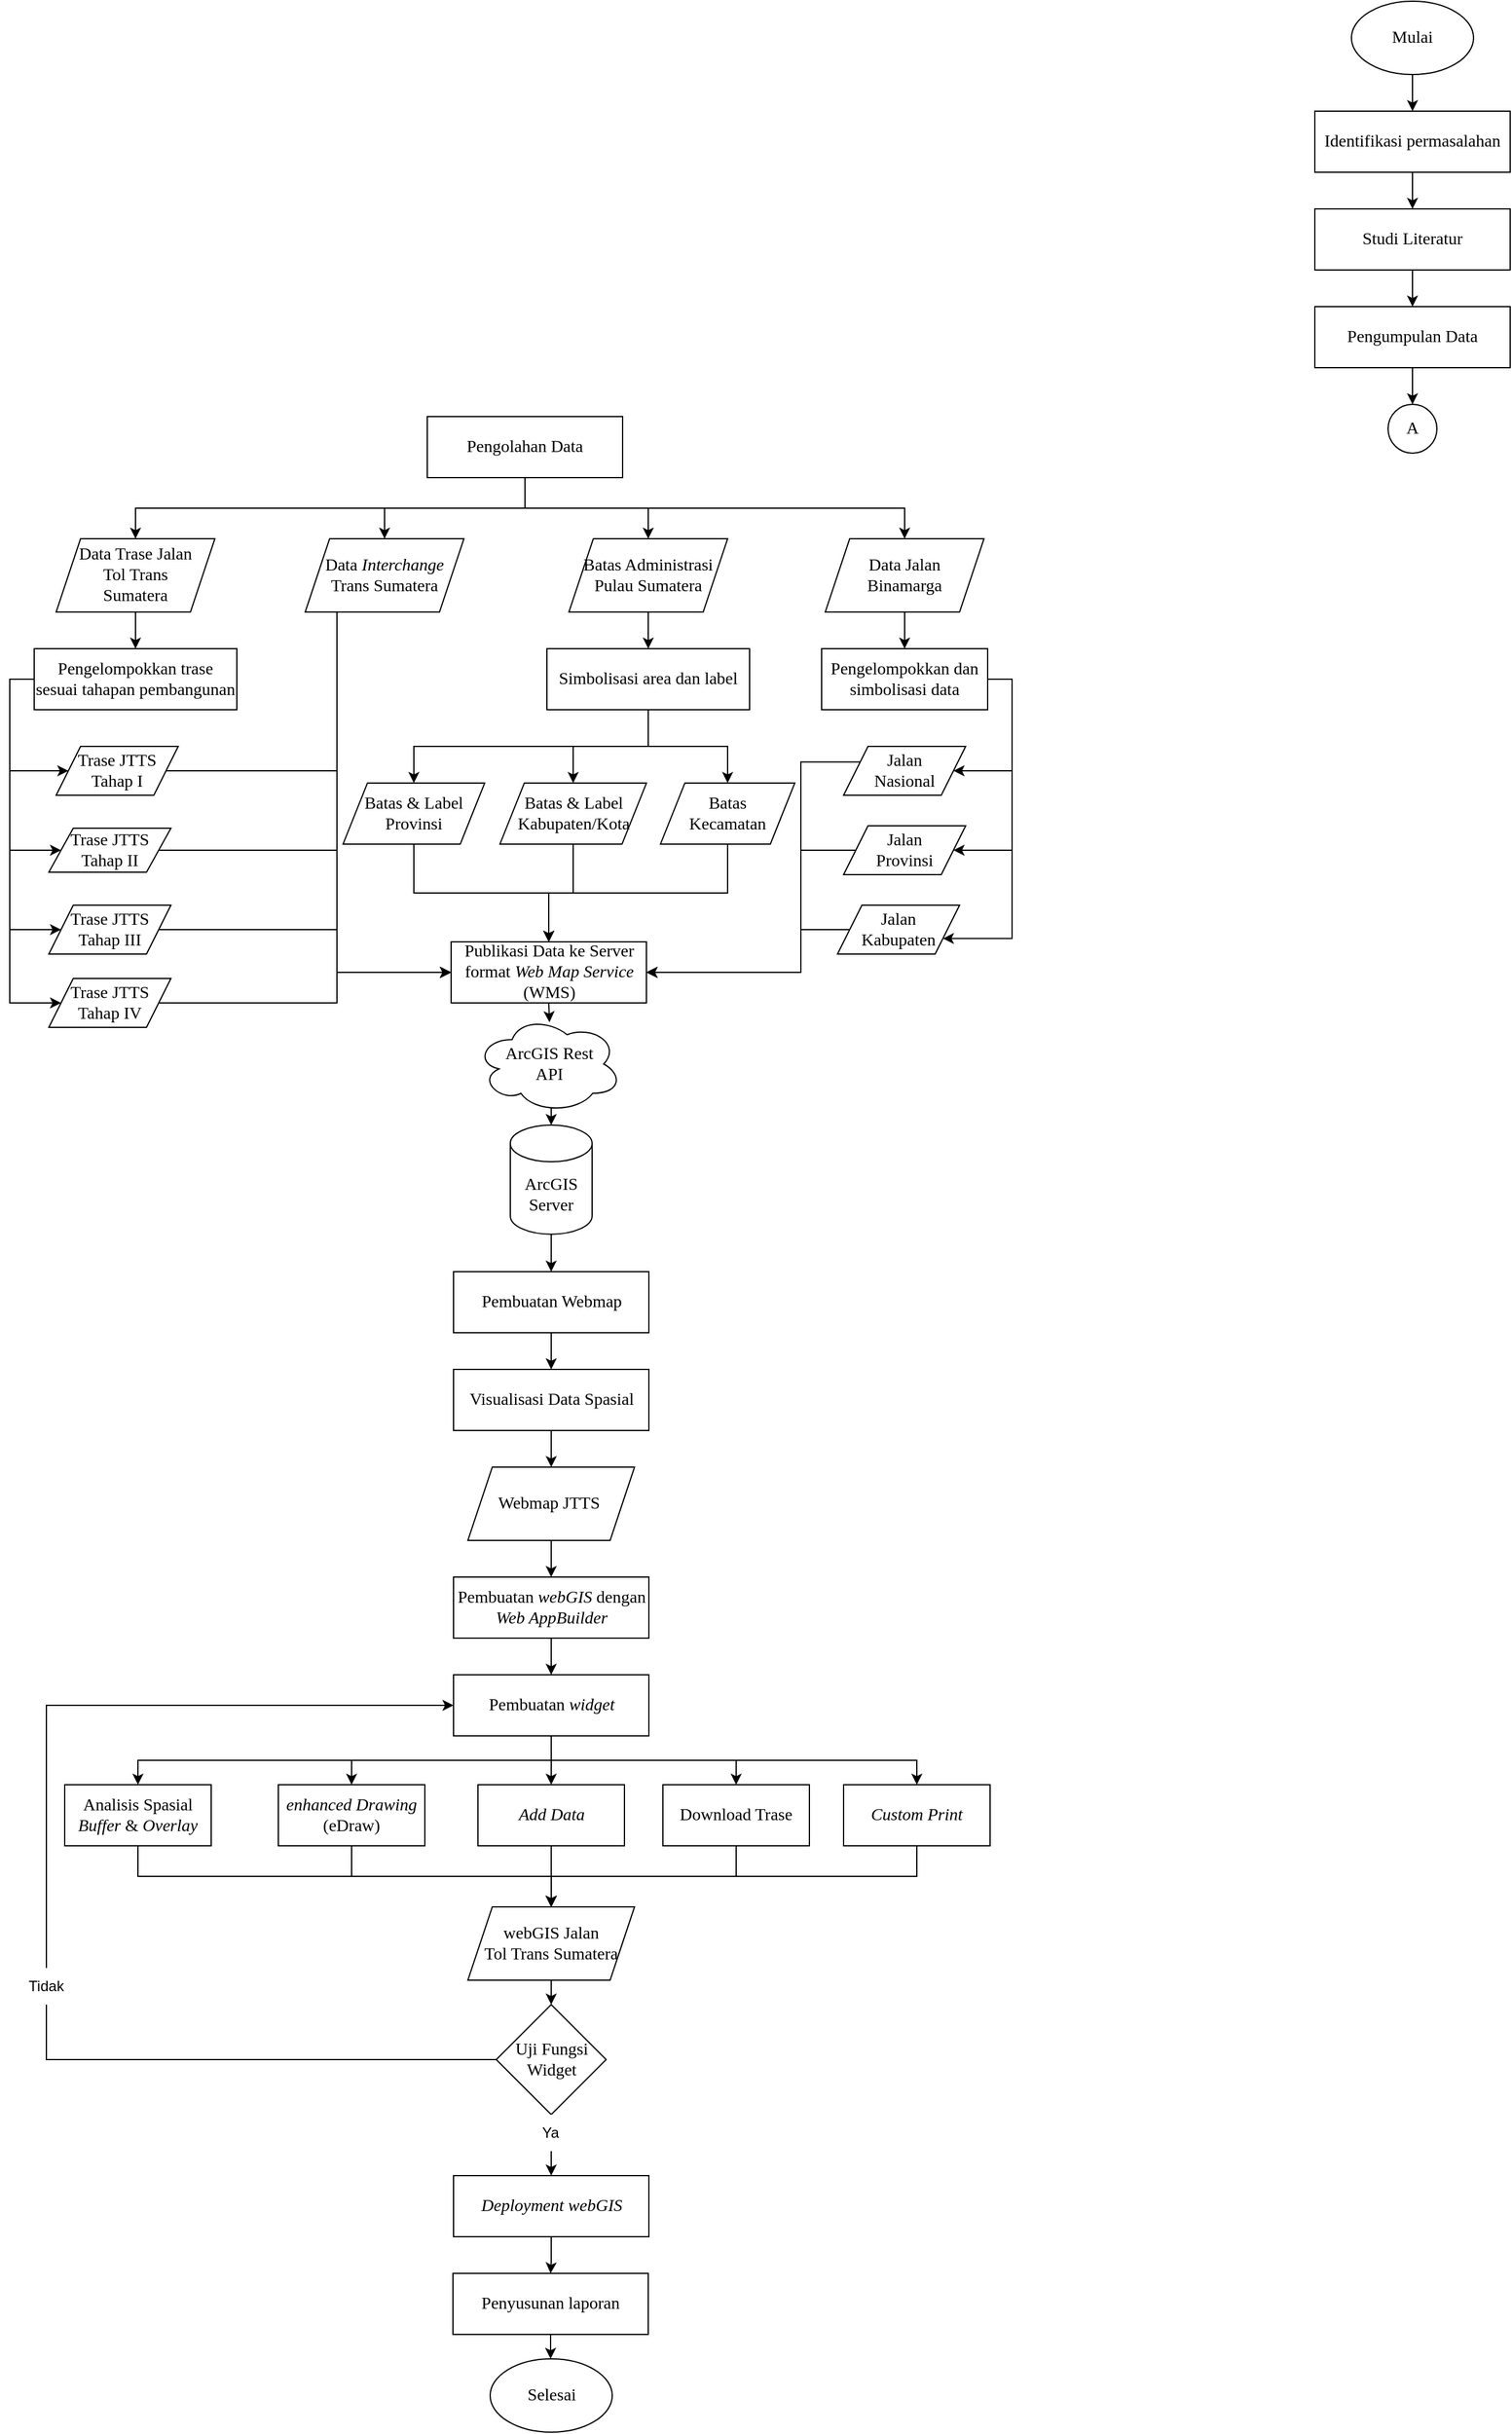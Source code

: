 <mxfile version="21.0.6" type="github">
  <diagram name="Halaman-1" id="iRGRqF0RRlQ8YncuhCtj">
    <mxGraphModel dx="1467" dy="775" grid="1" gridSize="10" guides="1" tooltips="1" connect="1" arrows="1" fold="1" page="1" pageScale="1" pageWidth="827" pageHeight="1169" math="0" shadow="0">
      <root>
        <mxCell id="0" />
        <mxCell id="1" parent="0" />
        <mxCell id="ZfktJx4dn-ZNfnQeJaEY-13" value="" style="edgeStyle=orthogonalEdgeStyle;rounded=0;orthogonalLoop=1;jettySize=auto;html=1;" parent="1" source="ZfktJx4dn-ZNfnQeJaEY-1" target="ZfktJx4dn-ZNfnQeJaEY-2" edge="1">
          <mxGeometry relative="1" as="geometry" />
        </mxCell>
        <mxCell id="ZfktJx4dn-ZNfnQeJaEY-1" value="&lt;font face=&quot;Times New Roman&quot; style=&quot;font-size: 14px;&quot;&gt;Mulai&lt;/font&gt;" style="ellipse;whiteSpace=wrap;html=1;" parent="1" vertex="1">
          <mxGeometry x="1111" y="10" width="100" height="60" as="geometry" />
        </mxCell>
        <mxCell id="ZfktJx4dn-ZNfnQeJaEY-14" value="" style="edgeStyle=orthogonalEdgeStyle;rounded=0;orthogonalLoop=1;jettySize=auto;html=1;" parent="1" source="ZfktJx4dn-ZNfnQeJaEY-2" target="ZfktJx4dn-ZNfnQeJaEY-3" edge="1">
          <mxGeometry relative="1" as="geometry" />
        </mxCell>
        <mxCell id="ZfktJx4dn-ZNfnQeJaEY-2" value="&lt;font style=&quot;font-size: 14px;&quot;&gt;Identifikasi permasalahan&lt;/font&gt;" style="rounded=0;whiteSpace=wrap;html=1;fontFamily=Times New Roman;" parent="1" vertex="1">
          <mxGeometry x="1081" y="100" width="160" height="50" as="geometry" />
        </mxCell>
        <mxCell id="ZfktJx4dn-ZNfnQeJaEY-15" value="" style="edgeStyle=orthogonalEdgeStyle;rounded=0;orthogonalLoop=1;jettySize=auto;html=1;" parent="1" source="ZfktJx4dn-ZNfnQeJaEY-3" target="ZfktJx4dn-ZNfnQeJaEY-4" edge="1">
          <mxGeometry relative="1" as="geometry" />
        </mxCell>
        <mxCell id="ZfktJx4dn-ZNfnQeJaEY-3" value="&lt;font style=&quot;font-size: 14px;&quot;&gt;Studi Literatur&lt;/font&gt;" style="rounded=0;whiteSpace=wrap;html=1;fontFamily=Times New Roman;" parent="1" vertex="1">
          <mxGeometry x="1081" y="180" width="160" height="50" as="geometry" />
        </mxCell>
        <mxCell id="gS8OZD_sjrsuSa9gaHxI-2" style="edgeStyle=orthogonalEdgeStyle;rounded=0;orthogonalLoop=1;jettySize=auto;html=1;exitX=0.5;exitY=1;exitDx=0;exitDy=0;entryX=0.5;entryY=0;entryDx=0;entryDy=0;" edge="1" parent="1" source="ZfktJx4dn-ZNfnQeJaEY-4" target="gS8OZD_sjrsuSa9gaHxI-1">
          <mxGeometry relative="1" as="geometry" />
        </mxCell>
        <mxCell id="ZfktJx4dn-ZNfnQeJaEY-4" value="&lt;font style=&quot;font-size: 14px;&quot;&gt;Pengumpulan Data&lt;/font&gt;" style="rounded=0;whiteSpace=wrap;html=1;fontFamily=Times New Roman;" parent="1" vertex="1">
          <mxGeometry x="1081" y="260" width="160" height="50" as="geometry" />
        </mxCell>
        <mxCell id="ZfktJx4dn-ZNfnQeJaEY-30" style="edgeStyle=orthogonalEdgeStyle;rounded=0;orthogonalLoop=1;jettySize=auto;html=1;exitX=0.5;exitY=1;exitDx=0;exitDy=0;" parent="1" source="ZfktJx4dn-ZNfnQeJaEY-5" target="ZfktJx4dn-ZNfnQeJaEY-25" edge="1">
          <mxGeometry relative="1" as="geometry" />
        </mxCell>
        <mxCell id="ZfktJx4dn-ZNfnQeJaEY-31" style="edgeStyle=orthogonalEdgeStyle;rounded=0;orthogonalLoop=1;jettySize=auto;html=1;exitX=0.5;exitY=1;exitDx=0;exitDy=0;entryX=0.5;entryY=0;entryDx=0;entryDy=0;" parent="1" source="ZfktJx4dn-ZNfnQeJaEY-5" target="ZfktJx4dn-ZNfnQeJaEY-24" edge="1">
          <mxGeometry relative="1" as="geometry" />
        </mxCell>
        <mxCell id="ZfktJx4dn-ZNfnQeJaEY-32" style="edgeStyle=orthogonalEdgeStyle;rounded=0;orthogonalLoop=1;jettySize=auto;html=1;exitX=0.5;exitY=1;exitDx=0;exitDy=0;" parent="1" source="ZfktJx4dn-ZNfnQeJaEY-5" target="ZfktJx4dn-ZNfnQeJaEY-19" edge="1">
          <mxGeometry relative="1" as="geometry" />
        </mxCell>
        <mxCell id="ZfktJx4dn-ZNfnQeJaEY-33" style="edgeStyle=orthogonalEdgeStyle;rounded=0;orthogonalLoop=1;jettySize=auto;html=1;exitX=0.5;exitY=1;exitDx=0;exitDy=0;entryX=0.5;entryY=0;entryDx=0;entryDy=0;" parent="1" source="ZfktJx4dn-ZNfnQeJaEY-5" target="ZfktJx4dn-ZNfnQeJaEY-29" edge="1">
          <mxGeometry relative="1" as="geometry" />
        </mxCell>
        <mxCell id="ZfktJx4dn-ZNfnQeJaEY-5" value="&lt;font style=&quot;font-size: 14px;&quot;&gt;Pengolahan Data&lt;/font&gt;" style="rounded=0;whiteSpace=wrap;html=1;fontFamily=Times New Roman;" parent="1" vertex="1">
          <mxGeometry x="354" y="350" width="160" height="50" as="geometry" />
        </mxCell>
        <mxCell id="ZfktJx4dn-ZNfnQeJaEY-79" style="edgeStyle=orthogonalEdgeStyle;rounded=0;orthogonalLoop=1;jettySize=auto;html=1;exitX=0.5;exitY=1;exitDx=0;exitDy=0;entryX=0.5;entryY=0;entryDx=0;entryDy=0;" parent="1" source="ZfktJx4dn-ZNfnQeJaEY-6" target="ZfktJx4dn-ZNfnQeJaEY-26" edge="1">
          <mxGeometry relative="1" as="geometry" />
        </mxCell>
        <mxCell id="ZfktJx4dn-ZNfnQeJaEY-6" value="&lt;font style=&quot;font-size: 14px;&quot;&gt;Pembuatan Webmap&lt;/font&gt;" style="rounded=0;whiteSpace=wrap;html=1;fontFamily=Times New Roman;" parent="1" vertex="1">
          <mxGeometry x="375.5" y="1050" width="160" height="50" as="geometry" />
        </mxCell>
        <mxCell id="ZfktJx4dn-ZNfnQeJaEY-118" style="edgeStyle=orthogonalEdgeStyle;rounded=0;orthogonalLoop=1;jettySize=auto;html=1;exitX=0.5;exitY=1;exitDx=0;exitDy=0;entryX=0.505;entryY=0.073;entryDx=0;entryDy=0;entryPerimeter=0;" parent="1" source="ZfktJx4dn-ZNfnQeJaEY-12" target="ZfktJx4dn-ZNfnQeJaEY-117" edge="1">
          <mxGeometry relative="1" as="geometry" />
        </mxCell>
        <mxCell id="ZfktJx4dn-ZNfnQeJaEY-12" value="&lt;font style=&quot;font-size: 14px;&quot;&gt;Publikasi Data ke Server format &lt;i&gt;Web Map Service&lt;/i&gt; (WMS)&lt;/font&gt;" style="rounded=0;whiteSpace=wrap;html=1;fontFamily=Times New Roman;" parent="1" vertex="1">
          <mxGeometry x="373.5" y="780" width="160" height="50" as="geometry" />
        </mxCell>
        <mxCell id="ZfktJx4dn-ZNfnQeJaEY-78" style="edgeStyle=orthogonalEdgeStyle;rounded=0;orthogonalLoop=1;jettySize=auto;html=1;exitX=0.5;exitY=1;exitDx=0;exitDy=0;exitPerimeter=0;entryX=0.5;entryY=0;entryDx=0;entryDy=0;" parent="1" source="ZfktJx4dn-ZNfnQeJaEY-17" target="ZfktJx4dn-ZNfnQeJaEY-6" edge="1">
          <mxGeometry relative="1" as="geometry" />
        </mxCell>
        <mxCell id="ZfktJx4dn-ZNfnQeJaEY-17" value="&lt;font face=&quot;Times New Roman&quot; style=&quot;font-size: 14px;&quot;&gt;ArcGIS Server&lt;/font&gt;" style="shape=cylinder3;whiteSpace=wrap;html=1;boundedLbl=1;backgroundOutline=1;size=15;" parent="1" vertex="1">
          <mxGeometry x="422" y="930" width="67" height="89.33" as="geometry" />
        </mxCell>
        <mxCell id="ZfktJx4dn-ZNfnQeJaEY-44" value="" style="edgeStyle=orthogonalEdgeStyle;rounded=0;orthogonalLoop=1;jettySize=auto;html=1;" parent="1" source="ZfktJx4dn-ZNfnQeJaEY-19" target="ZfktJx4dn-ZNfnQeJaEY-39" edge="1">
          <mxGeometry relative="1" as="geometry" />
        </mxCell>
        <mxCell id="ZfktJx4dn-ZNfnQeJaEY-19" value="&lt;font face=&quot;Times New Roman&quot; style=&quot;font-size: 14px;&quot;&gt;Data Trase Jalan &lt;br&gt;Tol Trans &lt;br&gt;Sumatera&lt;/font&gt;" style="shape=parallelogram;perimeter=parallelogramPerimeter;whiteSpace=wrap;html=1;fixedSize=1;" parent="1" vertex="1">
          <mxGeometry x="50" y="450" width="130" height="60" as="geometry" />
        </mxCell>
        <mxCell id="ZfktJx4dn-ZNfnQeJaEY-58" style="edgeStyle=orthogonalEdgeStyle;rounded=0;orthogonalLoop=1;jettySize=auto;html=1;exitX=1;exitY=0.5;exitDx=0;exitDy=0;entryX=0;entryY=0.5;entryDx=0;entryDy=0;" parent="1" source="ZfktJx4dn-ZNfnQeJaEY-20" target="ZfktJx4dn-ZNfnQeJaEY-12" edge="1">
          <mxGeometry relative="1" as="geometry">
            <Array as="points">
              <mxPoint x="280" y="640" />
              <mxPoint x="280" y="805" />
            </Array>
          </mxGeometry>
        </mxCell>
        <mxCell id="ZfktJx4dn-ZNfnQeJaEY-20" value="&lt;font face=&quot;Times New Roman&quot;&gt;&lt;span style=&quot;font-size: 14px;&quot;&gt;Trase JTTS Tahap I&lt;/span&gt;&lt;/font&gt;" style="shape=parallelogram;perimeter=parallelogramPerimeter;whiteSpace=wrap;html=1;fixedSize=1;" parent="1" vertex="1">
          <mxGeometry x="50" y="620" width="100" height="40" as="geometry" />
        </mxCell>
        <mxCell id="ZfktJx4dn-ZNfnQeJaEY-60" style="edgeStyle=orthogonalEdgeStyle;rounded=0;orthogonalLoop=1;jettySize=auto;html=1;exitX=1;exitY=0.5;exitDx=0;exitDy=0;entryX=0;entryY=0.5;entryDx=0;entryDy=0;" parent="1" source="ZfktJx4dn-ZNfnQeJaEY-21" target="ZfktJx4dn-ZNfnQeJaEY-12" edge="1">
          <mxGeometry relative="1" as="geometry">
            <Array as="points">
              <mxPoint x="280" y="705" />
              <mxPoint x="280" y="805" />
            </Array>
          </mxGeometry>
        </mxCell>
        <mxCell id="ZfktJx4dn-ZNfnQeJaEY-21" value="&lt;font face=&quot;Times New Roman&quot;&gt;&lt;span style=&quot;font-size: 14px;&quot;&gt;Trase JTTS Tahap II&lt;/span&gt;&lt;/font&gt;" style="shape=parallelogram;perimeter=parallelogramPerimeter;whiteSpace=wrap;html=1;fixedSize=1;" parent="1" vertex="1">
          <mxGeometry x="44" y="687" width="100" height="36" as="geometry" />
        </mxCell>
        <mxCell id="ZfktJx4dn-ZNfnQeJaEY-61" style="edgeStyle=orthogonalEdgeStyle;rounded=0;orthogonalLoop=1;jettySize=auto;html=1;exitX=1;exitY=0.5;exitDx=0;exitDy=0;entryX=0;entryY=0.5;entryDx=0;entryDy=0;" parent="1" source="ZfktJx4dn-ZNfnQeJaEY-22" target="ZfktJx4dn-ZNfnQeJaEY-12" edge="1">
          <mxGeometry relative="1" as="geometry">
            <Array as="points">
              <mxPoint x="280" y="770" />
              <mxPoint x="280" y="805" />
            </Array>
          </mxGeometry>
        </mxCell>
        <mxCell id="ZfktJx4dn-ZNfnQeJaEY-22" value="&lt;font face=&quot;Times New Roman&quot;&gt;&lt;span style=&quot;font-size: 14px;&quot;&gt;Trase JTTS Tahap III&lt;/span&gt;&lt;/font&gt;" style="shape=parallelogram;perimeter=parallelogramPerimeter;whiteSpace=wrap;html=1;fixedSize=1;" parent="1" vertex="1">
          <mxGeometry x="44" y="750" width="100" height="40" as="geometry" />
        </mxCell>
        <mxCell id="ZfktJx4dn-ZNfnQeJaEY-62" style="edgeStyle=orthogonalEdgeStyle;rounded=0;orthogonalLoop=1;jettySize=auto;html=1;exitX=1;exitY=0.5;exitDx=0;exitDy=0;entryX=0;entryY=0.5;entryDx=0;entryDy=0;" parent="1" source="ZfktJx4dn-ZNfnQeJaEY-23" target="ZfktJx4dn-ZNfnQeJaEY-12" edge="1">
          <mxGeometry relative="1" as="geometry">
            <Array as="points">
              <mxPoint x="280" y="830" />
              <mxPoint x="280" y="805" />
            </Array>
          </mxGeometry>
        </mxCell>
        <mxCell id="ZfktJx4dn-ZNfnQeJaEY-23" value="&lt;font face=&quot;Times New Roman&quot;&gt;&lt;span style=&quot;font-size: 14px;&quot;&gt;Trase JTTS Tahap IV&lt;/span&gt;&lt;/font&gt;" style="shape=parallelogram;perimeter=parallelogramPerimeter;whiteSpace=wrap;html=1;fixedSize=1;" parent="1" vertex="1">
          <mxGeometry x="44" y="810" width="100" height="40" as="geometry" />
        </mxCell>
        <mxCell id="ZfktJx4dn-ZNfnQeJaEY-59" style="edgeStyle=orthogonalEdgeStyle;rounded=0;orthogonalLoop=1;jettySize=auto;html=1;exitX=0.5;exitY=1;exitDx=0;exitDy=0;entryX=0;entryY=0.5;entryDx=0;entryDy=0;" parent="1" source="ZfktJx4dn-ZNfnQeJaEY-24" target="ZfktJx4dn-ZNfnQeJaEY-12" edge="1">
          <mxGeometry relative="1" as="geometry">
            <Array as="points">
              <mxPoint x="280" y="510" />
              <mxPoint x="280" y="805" />
            </Array>
          </mxGeometry>
        </mxCell>
        <mxCell id="ZfktJx4dn-ZNfnQeJaEY-24" value="&lt;font face=&quot;Times New Roman&quot; style=&quot;font-size: 14px;&quot;&gt;Data &lt;i&gt;Interchange&lt;/i&gt; Trans Sumatera&lt;/font&gt;" style="shape=parallelogram;perimeter=parallelogramPerimeter;whiteSpace=wrap;html=1;fixedSize=1;" parent="1" vertex="1">
          <mxGeometry x="254" y="450" width="130" height="60" as="geometry" />
        </mxCell>
        <mxCell id="ZfktJx4dn-ZNfnQeJaEY-50" value="" style="edgeStyle=orthogonalEdgeStyle;rounded=0;orthogonalLoop=1;jettySize=auto;html=1;" parent="1" source="ZfktJx4dn-ZNfnQeJaEY-25" target="ZfktJx4dn-ZNfnQeJaEY-40" edge="1">
          <mxGeometry relative="1" as="geometry" />
        </mxCell>
        <mxCell id="ZfktJx4dn-ZNfnQeJaEY-25" value="&lt;font face=&quot;Times New Roman&quot; style=&quot;font-size: 14px;&quot;&gt;Batas Administrasi Pulau Sumatera&lt;/font&gt;" style="shape=parallelogram;perimeter=parallelogramPerimeter;whiteSpace=wrap;html=1;fixedSize=1;" parent="1" vertex="1">
          <mxGeometry x="470" y="450" width="130" height="60" as="geometry" />
        </mxCell>
        <mxCell id="ZfktJx4dn-ZNfnQeJaEY-80" value="" style="edgeStyle=orthogonalEdgeStyle;rounded=0;orthogonalLoop=1;jettySize=auto;html=1;" parent="1" source="ZfktJx4dn-ZNfnQeJaEY-26" target="ZfktJx4dn-ZNfnQeJaEY-27" edge="1">
          <mxGeometry relative="1" as="geometry" />
        </mxCell>
        <mxCell id="ZfktJx4dn-ZNfnQeJaEY-26" value="&lt;span style=&quot;font-size: 14px;&quot;&gt;Visualisasi Data Spasial&lt;/span&gt;" style="rounded=0;whiteSpace=wrap;html=1;fontFamily=Times New Roman;" parent="1" vertex="1">
          <mxGeometry x="375.5" y="1130" width="160" height="50" as="geometry" />
        </mxCell>
        <mxCell id="ZfktJx4dn-ZNfnQeJaEY-90" style="edgeStyle=orthogonalEdgeStyle;rounded=0;orthogonalLoop=1;jettySize=auto;html=1;exitX=0.5;exitY=1;exitDx=0;exitDy=0;entryX=0.5;entryY=0;entryDx=0;entryDy=0;" parent="1" source="ZfktJx4dn-ZNfnQeJaEY-27" target="ZfktJx4dn-ZNfnQeJaEY-81" edge="1">
          <mxGeometry relative="1" as="geometry" />
        </mxCell>
        <mxCell id="ZfktJx4dn-ZNfnQeJaEY-27" value="&lt;font face=&quot;Times New Roman&quot;&gt;&lt;span style=&quot;font-size: 14px;&quot;&gt;Webmap JTTS&amp;nbsp;&lt;/span&gt;&lt;/font&gt;" style="shape=parallelogram;perimeter=parallelogramPerimeter;whiteSpace=wrap;html=1;fixedSize=1;" parent="1" vertex="1">
          <mxGeometry x="387.25" y="1210" width="136.5" height="60" as="geometry" />
        </mxCell>
        <mxCell id="ZfktJx4dn-ZNfnQeJaEY-73" style="edgeStyle=orthogonalEdgeStyle;rounded=0;orthogonalLoop=1;jettySize=auto;html=1;exitX=1;exitY=0.5;exitDx=0;exitDy=0;entryX=1;entryY=0.5;entryDx=0;entryDy=0;" parent="1" source="ZfktJx4dn-ZNfnQeJaEY-28" target="ZfktJx4dn-ZNfnQeJaEY-37" edge="1">
          <mxGeometry relative="1" as="geometry">
            <Array as="points">
              <mxPoint x="833" y="565" />
              <mxPoint x="833" y="640" />
            </Array>
          </mxGeometry>
        </mxCell>
        <mxCell id="ZfktJx4dn-ZNfnQeJaEY-74" style="edgeStyle=orthogonalEdgeStyle;rounded=0;orthogonalLoop=1;jettySize=auto;html=1;exitX=1;exitY=0.5;exitDx=0;exitDy=0;entryX=1;entryY=0.5;entryDx=0;entryDy=0;" parent="1" source="ZfktJx4dn-ZNfnQeJaEY-28" target="ZfktJx4dn-ZNfnQeJaEY-38" edge="1">
          <mxGeometry relative="1" as="geometry">
            <Array as="points">
              <mxPoint x="833" y="565" />
              <mxPoint x="833" y="705" />
            </Array>
          </mxGeometry>
        </mxCell>
        <mxCell id="ZfktJx4dn-ZNfnQeJaEY-75" style="edgeStyle=orthogonalEdgeStyle;rounded=0;orthogonalLoop=1;jettySize=auto;html=1;exitX=1;exitY=0.5;exitDx=0;exitDy=0;entryX=1;entryY=0.75;entryDx=0;entryDy=0;" parent="1" source="ZfktJx4dn-ZNfnQeJaEY-28" target="ZfktJx4dn-ZNfnQeJaEY-41" edge="1">
          <mxGeometry relative="1" as="geometry">
            <Array as="points">
              <mxPoint x="833" y="565" />
              <mxPoint x="833" y="777" />
            </Array>
          </mxGeometry>
        </mxCell>
        <mxCell id="ZfktJx4dn-ZNfnQeJaEY-28" value="&lt;font style=&quot;font-size: 14px;&quot;&gt;Pengelompokkan dan simbolisasi data&lt;/font&gt;" style="rounded=0;whiteSpace=wrap;html=1;fontFamily=Times New Roman;" parent="1" vertex="1">
          <mxGeometry x="677" y="540" width="136" height="50" as="geometry" />
        </mxCell>
        <mxCell id="ZfktJx4dn-ZNfnQeJaEY-57" style="edgeStyle=orthogonalEdgeStyle;rounded=0;orthogonalLoop=1;jettySize=auto;html=1;exitX=0.5;exitY=1;exitDx=0;exitDy=0;entryX=0.5;entryY=0;entryDx=0;entryDy=0;" parent="1" source="ZfktJx4dn-ZNfnQeJaEY-29" target="ZfktJx4dn-ZNfnQeJaEY-28" edge="1">
          <mxGeometry relative="1" as="geometry" />
        </mxCell>
        <mxCell id="ZfktJx4dn-ZNfnQeJaEY-29" value="&lt;font face=&quot;Times New Roman&quot; style=&quot;font-size: 14px;&quot;&gt;Data Jalan &lt;br&gt;Binamarga&lt;/font&gt;" style="shape=parallelogram;perimeter=parallelogramPerimeter;whiteSpace=wrap;html=1;fixedSize=1;" parent="1" vertex="1">
          <mxGeometry x="680" y="450" width="130" height="60" as="geometry" />
        </mxCell>
        <mxCell id="ZfktJx4dn-ZNfnQeJaEY-66" style="edgeStyle=orthogonalEdgeStyle;rounded=0;orthogonalLoop=1;jettySize=auto;html=1;exitX=0.5;exitY=1;exitDx=0;exitDy=0;" parent="1" source="ZfktJx4dn-ZNfnQeJaEY-34" target="ZfktJx4dn-ZNfnQeJaEY-12" edge="1">
          <mxGeometry relative="1" as="geometry" />
        </mxCell>
        <mxCell id="ZfktJx4dn-ZNfnQeJaEY-34" value="&lt;font face=&quot;Times New Roman&quot;&gt;&lt;span style=&quot;font-size: 14px;&quot;&gt;Batas &amp;amp; Label Provinsi&lt;/span&gt;&lt;/font&gt;" style="shape=parallelogram;perimeter=parallelogramPerimeter;whiteSpace=wrap;html=1;fixedSize=1;" parent="1" vertex="1">
          <mxGeometry x="285" y="650" width="116" height="50" as="geometry" />
        </mxCell>
        <mxCell id="ZfktJx4dn-ZNfnQeJaEY-67" style="edgeStyle=orthogonalEdgeStyle;rounded=0;orthogonalLoop=1;jettySize=auto;html=1;exitX=0.5;exitY=1;exitDx=0;exitDy=0;entryX=0.5;entryY=0;entryDx=0;entryDy=0;" parent="1" source="ZfktJx4dn-ZNfnQeJaEY-35" target="ZfktJx4dn-ZNfnQeJaEY-12" edge="1">
          <mxGeometry relative="1" as="geometry" />
        </mxCell>
        <mxCell id="ZfktJx4dn-ZNfnQeJaEY-35" value="&lt;font face=&quot;Times New Roman&quot;&gt;&lt;span style=&quot;font-size: 14px;&quot;&gt;Batas &amp;amp; Label Kabupaten/Kota&lt;/span&gt;&lt;/font&gt;" style="shape=parallelogram;perimeter=parallelogramPerimeter;whiteSpace=wrap;html=1;fixedSize=1;" parent="1" vertex="1">
          <mxGeometry x="413.5" y="650" width="120" height="50" as="geometry" />
        </mxCell>
        <mxCell id="ZfktJx4dn-ZNfnQeJaEY-69" style="edgeStyle=orthogonalEdgeStyle;rounded=0;orthogonalLoop=1;jettySize=auto;html=1;exitX=0.5;exitY=1;exitDx=0;exitDy=0;entryX=0.5;entryY=0;entryDx=0;entryDy=0;" parent="1" source="ZfktJx4dn-ZNfnQeJaEY-36" target="ZfktJx4dn-ZNfnQeJaEY-12" edge="1">
          <mxGeometry relative="1" as="geometry" />
        </mxCell>
        <mxCell id="ZfktJx4dn-ZNfnQeJaEY-36" value="&lt;font face=&quot;Times New Roman&quot;&gt;&lt;span style=&quot;font-size: 14px;&quot;&gt;Batas &lt;br&gt;Kecamatan&lt;/span&gt;&lt;/font&gt;" style="shape=parallelogram;perimeter=parallelogramPerimeter;whiteSpace=wrap;html=1;fixedSize=1;" parent="1" vertex="1">
          <mxGeometry x="545" y="650" width="110" height="50" as="geometry" />
        </mxCell>
        <mxCell id="ZfktJx4dn-ZNfnQeJaEY-70" style="edgeStyle=orthogonalEdgeStyle;rounded=0;orthogonalLoop=1;jettySize=auto;html=1;exitX=0;exitY=0.25;exitDx=0;exitDy=0;entryX=1;entryY=0.5;entryDx=0;entryDy=0;" parent="1" source="ZfktJx4dn-ZNfnQeJaEY-37" target="ZfktJx4dn-ZNfnQeJaEY-12" edge="1">
          <mxGeometry relative="1" as="geometry">
            <Array as="points">
              <mxPoint x="660" y="633" />
              <mxPoint x="660" y="805" />
            </Array>
          </mxGeometry>
        </mxCell>
        <mxCell id="ZfktJx4dn-ZNfnQeJaEY-37" value="&lt;font face=&quot;Times New Roman&quot;&gt;&lt;span style=&quot;font-size: 14px;&quot;&gt;Jalan &lt;br&gt;Nasional&lt;/span&gt;&lt;/font&gt;" style="shape=parallelogram;perimeter=parallelogramPerimeter;whiteSpace=wrap;html=1;fixedSize=1;" parent="1" vertex="1">
          <mxGeometry x="695" y="620" width="100" height="40" as="geometry" />
        </mxCell>
        <mxCell id="ZfktJx4dn-ZNfnQeJaEY-71" style="edgeStyle=orthogonalEdgeStyle;rounded=0;orthogonalLoop=1;jettySize=auto;html=1;exitX=0;exitY=0.5;exitDx=0;exitDy=0;entryX=1;entryY=0.5;entryDx=0;entryDy=0;" parent="1" source="ZfktJx4dn-ZNfnQeJaEY-38" target="ZfktJx4dn-ZNfnQeJaEY-12" edge="1">
          <mxGeometry relative="1" as="geometry">
            <Array as="points">
              <mxPoint x="660" y="705" />
              <mxPoint x="660" y="805" />
            </Array>
          </mxGeometry>
        </mxCell>
        <mxCell id="ZfktJx4dn-ZNfnQeJaEY-38" value="&lt;font face=&quot;Times New Roman&quot;&gt;&lt;span style=&quot;font-size: 14px;&quot;&gt;Jalan &lt;br&gt;Provinsi&lt;/span&gt;&lt;/font&gt;" style="shape=parallelogram;perimeter=parallelogramPerimeter;whiteSpace=wrap;html=1;fixedSize=1;" parent="1" vertex="1">
          <mxGeometry x="695" y="685" width="100" height="40" as="geometry" />
        </mxCell>
        <mxCell id="ZfktJx4dn-ZNfnQeJaEY-45" style="edgeStyle=orthogonalEdgeStyle;rounded=0;orthogonalLoop=1;jettySize=auto;html=1;exitX=0;exitY=0.5;exitDx=0;exitDy=0;entryX=0;entryY=0.5;entryDx=0;entryDy=0;" parent="1" source="ZfktJx4dn-ZNfnQeJaEY-39" target="ZfktJx4dn-ZNfnQeJaEY-20" edge="1">
          <mxGeometry relative="1" as="geometry">
            <Array as="points">
              <mxPoint x="12" y="565" />
              <mxPoint x="12" y="640" />
            </Array>
          </mxGeometry>
        </mxCell>
        <mxCell id="ZfktJx4dn-ZNfnQeJaEY-63" style="edgeStyle=orthogonalEdgeStyle;rounded=0;orthogonalLoop=1;jettySize=auto;html=1;exitX=0;exitY=0.5;exitDx=0;exitDy=0;entryX=0;entryY=0.5;entryDx=0;entryDy=0;" parent="1" source="ZfktJx4dn-ZNfnQeJaEY-39" target="ZfktJx4dn-ZNfnQeJaEY-21" edge="1">
          <mxGeometry relative="1" as="geometry">
            <Array as="points">
              <mxPoint x="12" y="565" />
              <mxPoint x="12" y="705" />
            </Array>
          </mxGeometry>
        </mxCell>
        <mxCell id="ZfktJx4dn-ZNfnQeJaEY-64" style="edgeStyle=orthogonalEdgeStyle;rounded=0;orthogonalLoop=1;jettySize=auto;html=1;exitX=0;exitY=0.5;exitDx=0;exitDy=0;entryX=0;entryY=0.5;entryDx=0;entryDy=0;" parent="1" source="ZfktJx4dn-ZNfnQeJaEY-39" target="ZfktJx4dn-ZNfnQeJaEY-22" edge="1">
          <mxGeometry relative="1" as="geometry">
            <Array as="points">
              <mxPoint x="12" y="565" />
              <mxPoint x="12" y="770" />
            </Array>
          </mxGeometry>
        </mxCell>
        <mxCell id="ZfktJx4dn-ZNfnQeJaEY-65" style="edgeStyle=orthogonalEdgeStyle;rounded=0;orthogonalLoop=1;jettySize=auto;html=1;exitX=0;exitY=0.5;exitDx=0;exitDy=0;entryX=0;entryY=0.5;entryDx=0;entryDy=0;" parent="1" source="ZfktJx4dn-ZNfnQeJaEY-39" target="ZfktJx4dn-ZNfnQeJaEY-23" edge="1">
          <mxGeometry relative="1" as="geometry">
            <Array as="points">
              <mxPoint x="12" y="565" />
              <mxPoint x="12" y="830" />
            </Array>
          </mxGeometry>
        </mxCell>
        <mxCell id="ZfktJx4dn-ZNfnQeJaEY-39" value="&lt;font style=&quot;font-size: 14px;&quot;&gt;Pengelompokkan trase sesuai tahapan pembangunan&lt;/font&gt;" style="rounded=0;whiteSpace=wrap;html=1;fontFamily=Times New Roman;" parent="1" vertex="1">
          <mxGeometry x="32" y="540" width="166" height="50" as="geometry" />
        </mxCell>
        <mxCell id="ZfktJx4dn-ZNfnQeJaEY-51" style="edgeStyle=orthogonalEdgeStyle;rounded=0;orthogonalLoop=1;jettySize=auto;html=1;exitX=0.5;exitY=1;exitDx=0;exitDy=0;entryX=0.5;entryY=0;entryDx=0;entryDy=0;" parent="1" source="ZfktJx4dn-ZNfnQeJaEY-40" target="ZfktJx4dn-ZNfnQeJaEY-35" edge="1">
          <mxGeometry relative="1" as="geometry" />
        </mxCell>
        <mxCell id="ZfktJx4dn-ZNfnQeJaEY-52" style="edgeStyle=orthogonalEdgeStyle;rounded=0;orthogonalLoop=1;jettySize=auto;html=1;exitX=0.5;exitY=1;exitDx=0;exitDy=0;entryX=0.5;entryY=0;entryDx=0;entryDy=0;" parent="1" source="ZfktJx4dn-ZNfnQeJaEY-40" target="ZfktJx4dn-ZNfnQeJaEY-34" edge="1">
          <mxGeometry relative="1" as="geometry" />
        </mxCell>
        <mxCell id="ZfktJx4dn-ZNfnQeJaEY-53" style="edgeStyle=orthogonalEdgeStyle;rounded=0;orthogonalLoop=1;jettySize=auto;html=1;exitX=0.5;exitY=1;exitDx=0;exitDy=0;entryX=0.5;entryY=0;entryDx=0;entryDy=0;" parent="1" source="ZfktJx4dn-ZNfnQeJaEY-40" target="ZfktJx4dn-ZNfnQeJaEY-36" edge="1">
          <mxGeometry relative="1" as="geometry" />
        </mxCell>
        <mxCell id="ZfktJx4dn-ZNfnQeJaEY-40" value="&lt;span style=&quot;font-size: 14px;&quot;&gt;Simbolisasi area dan label&lt;/span&gt;" style="rounded=0;whiteSpace=wrap;html=1;fontFamily=Times New Roman;" parent="1" vertex="1">
          <mxGeometry x="452" y="540" width="166" height="50" as="geometry" />
        </mxCell>
        <mxCell id="ZfktJx4dn-ZNfnQeJaEY-72" style="edgeStyle=orthogonalEdgeStyle;rounded=0;orthogonalLoop=1;jettySize=auto;html=1;exitX=0;exitY=0.5;exitDx=0;exitDy=0;entryX=1;entryY=0.5;entryDx=0;entryDy=0;" parent="1" source="ZfktJx4dn-ZNfnQeJaEY-41" target="ZfktJx4dn-ZNfnQeJaEY-12" edge="1">
          <mxGeometry relative="1" as="geometry">
            <Array as="points">
              <mxPoint x="660" y="770" />
              <mxPoint x="660" y="805" />
            </Array>
          </mxGeometry>
        </mxCell>
        <mxCell id="ZfktJx4dn-ZNfnQeJaEY-41" value="&lt;font face=&quot;Times New Roman&quot;&gt;&lt;span style=&quot;font-size: 14px;&quot;&gt;Jalan &lt;br&gt;Kabupaten&lt;/span&gt;&lt;/font&gt;" style="shape=parallelogram;perimeter=parallelogramPerimeter;whiteSpace=wrap;html=1;fixedSize=1;" parent="1" vertex="1">
          <mxGeometry x="690" y="750" width="100" height="40" as="geometry" />
        </mxCell>
        <mxCell id="ZfktJx4dn-ZNfnQeJaEY-91" style="edgeStyle=orthogonalEdgeStyle;rounded=0;orthogonalLoop=1;jettySize=auto;html=1;exitX=0.5;exitY=1;exitDx=0;exitDy=0;entryX=0.5;entryY=0;entryDx=0;entryDy=0;" parent="1" source="ZfktJx4dn-ZNfnQeJaEY-81" target="ZfktJx4dn-ZNfnQeJaEY-82" edge="1">
          <mxGeometry relative="1" as="geometry" />
        </mxCell>
        <mxCell id="ZfktJx4dn-ZNfnQeJaEY-81" value="&lt;font style=&quot;font-size: 14px;&quot;&gt;Pembuatan &lt;i&gt;webGIS&lt;/i&gt; dengan &lt;i&gt;Web AppBuilder&lt;/i&gt;&lt;/font&gt;" style="rounded=0;whiteSpace=wrap;html=1;fontFamily=Times New Roman;" parent="1" vertex="1">
          <mxGeometry x="375.5" y="1300" width="160" height="50" as="geometry" />
        </mxCell>
        <mxCell id="ZfktJx4dn-ZNfnQeJaEY-92" style="edgeStyle=orthogonalEdgeStyle;rounded=0;orthogonalLoop=1;jettySize=auto;html=1;exitX=0.5;exitY=1;exitDx=0;exitDy=0;entryX=0.5;entryY=0;entryDx=0;entryDy=0;" parent="1" source="ZfktJx4dn-ZNfnQeJaEY-82" target="ZfktJx4dn-ZNfnQeJaEY-85" edge="1">
          <mxGeometry relative="1" as="geometry" />
        </mxCell>
        <mxCell id="ZfktJx4dn-ZNfnQeJaEY-93" style="edgeStyle=orthogonalEdgeStyle;rounded=0;orthogonalLoop=1;jettySize=auto;html=1;exitX=0.5;exitY=1;exitDx=0;exitDy=0;" parent="1" source="ZfktJx4dn-ZNfnQeJaEY-82" target="ZfktJx4dn-ZNfnQeJaEY-83" edge="1">
          <mxGeometry relative="1" as="geometry" />
        </mxCell>
        <mxCell id="ZfktJx4dn-ZNfnQeJaEY-94" style="edgeStyle=orthogonalEdgeStyle;rounded=0;orthogonalLoop=1;jettySize=auto;html=1;exitX=0.5;exitY=1;exitDx=0;exitDy=0;" parent="1" source="ZfktJx4dn-ZNfnQeJaEY-82" target="ZfktJx4dn-ZNfnQeJaEY-84" edge="1">
          <mxGeometry relative="1" as="geometry" />
        </mxCell>
        <mxCell id="ZfktJx4dn-ZNfnQeJaEY-95" style="edgeStyle=orthogonalEdgeStyle;rounded=0;orthogonalLoop=1;jettySize=auto;html=1;exitX=0.5;exitY=1;exitDx=0;exitDy=0;" parent="1" source="ZfktJx4dn-ZNfnQeJaEY-82" target="ZfktJx4dn-ZNfnQeJaEY-86" edge="1">
          <mxGeometry relative="1" as="geometry" />
        </mxCell>
        <mxCell id="ZfktJx4dn-ZNfnQeJaEY-96" style="edgeStyle=orthogonalEdgeStyle;rounded=0;orthogonalLoop=1;jettySize=auto;html=1;exitX=0.5;exitY=1;exitDx=0;exitDy=0;" parent="1" source="ZfktJx4dn-ZNfnQeJaEY-82" target="ZfktJx4dn-ZNfnQeJaEY-87" edge="1">
          <mxGeometry relative="1" as="geometry" />
        </mxCell>
        <mxCell id="ZfktJx4dn-ZNfnQeJaEY-82" value="&lt;font style=&quot;font-size: 14px;&quot;&gt;Pembuatan &lt;i&gt;widget&lt;/i&gt;&lt;/font&gt;" style="rounded=0;whiteSpace=wrap;html=1;fontFamily=Times New Roman;" parent="1" vertex="1">
          <mxGeometry x="375.5" y="1380" width="160" height="50" as="geometry" />
        </mxCell>
        <mxCell id="ZfktJx4dn-ZNfnQeJaEY-101" style="edgeStyle=orthogonalEdgeStyle;rounded=0;orthogonalLoop=1;jettySize=auto;html=1;exitX=0.5;exitY=1;exitDx=0;exitDy=0;" parent="1" source="ZfktJx4dn-ZNfnQeJaEY-83" target="ZfktJx4dn-ZNfnQeJaEY-100" edge="1">
          <mxGeometry relative="1" as="geometry" />
        </mxCell>
        <mxCell id="ZfktJx4dn-ZNfnQeJaEY-83" value="&lt;font style=&quot;font-size: 14px;&quot;&gt;Analisis Spasial &lt;i&gt;Buffer&lt;/i&gt; &amp;amp; &lt;i&gt;Overlay&lt;/i&gt;&lt;/font&gt;" style="rounded=0;whiteSpace=wrap;html=1;fontFamily=Times New Roman;" parent="1" vertex="1">
          <mxGeometry x="57" y="1470" width="120" height="50" as="geometry" />
        </mxCell>
        <mxCell id="ZfktJx4dn-ZNfnQeJaEY-102" style="edgeStyle=orthogonalEdgeStyle;rounded=0;orthogonalLoop=1;jettySize=auto;html=1;exitX=0.5;exitY=1;exitDx=0;exitDy=0;" parent="1" source="ZfktJx4dn-ZNfnQeJaEY-84" target="ZfktJx4dn-ZNfnQeJaEY-100" edge="1">
          <mxGeometry relative="1" as="geometry" />
        </mxCell>
        <mxCell id="ZfktJx4dn-ZNfnQeJaEY-84" value="&lt;span style=&quot;font-size: 14px;&quot;&gt;&lt;i&gt;enhanced Drawing&lt;/i&gt; (eDraw)&lt;/span&gt;" style="rounded=0;whiteSpace=wrap;html=1;fontFamily=Times New Roman;" parent="1" vertex="1">
          <mxGeometry x="232" y="1470" width="120" height="50" as="geometry" />
        </mxCell>
        <mxCell id="ZfktJx4dn-ZNfnQeJaEY-103" style="edgeStyle=orthogonalEdgeStyle;rounded=0;orthogonalLoop=1;jettySize=auto;html=1;exitX=0.5;exitY=1;exitDx=0;exitDy=0;entryX=0.5;entryY=0;entryDx=0;entryDy=0;" parent="1" source="ZfktJx4dn-ZNfnQeJaEY-85" target="ZfktJx4dn-ZNfnQeJaEY-100" edge="1">
          <mxGeometry relative="1" as="geometry" />
        </mxCell>
        <mxCell id="ZfktJx4dn-ZNfnQeJaEY-85" value="&lt;span style=&quot;font-size: 14px;&quot;&gt;&lt;i&gt;Add Data&lt;/i&gt;&lt;/span&gt;" style="rounded=0;whiteSpace=wrap;html=1;fontFamily=Times New Roman;" parent="1" vertex="1">
          <mxGeometry x="395.5" y="1470" width="120" height="50" as="geometry" />
        </mxCell>
        <mxCell id="ZfktJx4dn-ZNfnQeJaEY-104" style="edgeStyle=orthogonalEdgeStyle;rounded=0;orthogonalLoop=1;jettySize=auto;html=1;exitX=0.5;exitY=1;exitDx=0;exitDy=0;entryX=0.5;entryY=0;entryDx=0;entryDy=0;" parent="1" source="ZfktJx4dn-ZNfnQeJaEY-86" target="ZfktJx4dn-ZNfnQeJaEY-100" edge="1">
          <mxGeometry relative="1" as="geometry" />
        </mxCell>
        <mxCell id="ZfktJx4dn-ZNfnQeJaEY-86" value="&lt;span style=&quot;font-size: 14px;&quot;&gt;Download Trase&lt;/span&gt;" style="rounded=0;whiteSpace=wrap;html=1;fontFamily=Times New Roman;" parent="1" vertex="1">
          <mxGeometry x="547" y="1470" width="120" height="50" as="geometry" />
        </mxCell>
        <mxCell id="ZfktJx4dn-ZNfnQeJaEY-105" style="edgeStyle=orthogonalEdgeStyle;rounded=0;orthogonalLoop=1;jettySize=auto;html=1;exitX=0.5;exitY=1;exitDx=0;exitDy=0;entryX=0.5;entryY=0;entryDx=0;entryDy=0;" parent="1" source="ZfktJx4dn-ZNfnQeJaEY-87" target="ZfktJx4dn-ZNfnQeJaEY-100" edge="1">
          <mxGeometry relative="1" as="geometry" />
        </mxCell>
        <mxCell id="ZfktJx4dn-ZNfnQeJaEY-87" value="&lt;span style=&quot;font-size: 14px;&quot;&gt;&lt;i&gt;Custom Print&lt;/i&gt;&lt;/span&gt;" style="rounded=0;whiteSpace=wrap;html=1;fontFamily=Times New Roman;" parent="1" vertex="1">
          <mxGeometry x="695" y="1470" width="120" height="50" as="geometry" />
        </mxCell>
        <mxCell id="ZfktJx4dn-ZNfnQeJaEY-106" style="edgeStyle=orthogonalEdgeStyle;rounded=0;orthogonalLoop=1;jettySize=auto;html=1;exitX=0;exitY=0.5;exitDx=0;exitDy=0;entryX=0;entryY=0.5;entryDx=0;entryDy=0;" parent="1" source="ZfktJx4dn-ZNfnQeJaEY-97" target="ZfktJx4dn-ZNfnQeJaEY-82" edge="1">
          <mxGeometry relative="1" as="geometry">
            <Array as="points">
              <mxPoint x="42" y="1695" />
              <mxPoint x="42" y="1405" />
            </Array>
          </mxGeometry>
        </mxCell>
        <mxCell id="ZfktJx4dn-ZNfnQeJaEY-108" value="" style="edgeStyle=orthogonalEdgeStyle;rounded=0;orthogonalLoop=1;jettySize=auto;html=1;" parent="1" source="ZfktJx4dn-ZNfnQeJaEY-97" target="ZfktJx4dn-ZNfnQeJaEY-98" edge="1">
          <mxGeometry relative="1" as="geometry" />
        </mxCell>
        <mxCell id="ZfktJx4dn-ZNfnQeJaEY-97" value="&lt;font face=&quot;Times New Roman&quot; style=&quot;font-size: 14px;&quot;&gt;Uji Fungsi Widget&lt;/font&gt;" style="rhombus;whiteSpace=wrap;html=1;" parent="1" vertex="1">
          <mxGeometry x="410.5" y="1650" width="90" height="90" as="geometry" />
        </mxCell>
        <mxCell id="ZfktJx4dn-ZNfnQeJaEY-115" value="" style="edgeStyle=orthogonalEdgeStyle;rounded=0;orthogonalLoop=1;jettySize=auto;html=1;" parent="1" source="ZfktJx4dn-ZNfnQeJaEY-98" target="ZfktJx4dn-ZNfnQeJaEY-114" edge="1">
          <mxGeometry relative="1" as="geometry" />
        </mxCell>
        <mxCell id="ZfktJx4dn-ZNfnQeJaEY-98" value="&lt;font style=&quot;font-size: 14px;&quot;&gt;&lt;i&gt;Deployment webGIS&lt;/i&gt;&lt;/font&gt;" style="rounded=0;whiteSpace=wrap;html=1;fontFamily=Times New Roman;" parent="1" vertex="1">
          <mxGeometry x="375.5" y="1790" width="160" height="50" as="geometry" />
        </mxCell>
        <mxCell id="ZfktJx4dn-ZNfnQeJaEY-109" style="edgeStyle=orthogonalEdgeStyle;rounded=0;orthogonalLoop=1;jettySize=auto;html=1;exitX=0.5;exitY=1;exitDx=0;exitDy=0;entryX=0.5;entryY=0;entryDx=0;entryDy=0;" parent="1" source="ZfktJx4dn-ZNfnQeJaEY-100" target="ZfktJx4dn-ZNfnQeJaEY-97" edge="1">
          <mxGeometry relative="1" as="geometry" />
        </mxCell>
        <mxCell id="ZfktJx4dn-ZNfnQeJaEY-100" value="&lt;font face=&quot;Times New Roman&quot;&gt;&lt;span style=&quot;font-size: 14px;&quot;&gt;webGIS Jalan &lt;br&gt;Tol Trans Sumatera&lt;/span&gt;&lt;/font&gt;" style="shape=parallelogram;perimeter=parallelogramPerimeter;whiteSpace=wrap;html=1;fixedSize=1;" parent="1" vertex="1">
          <mxGeometry x="387.25" y="1570" width="136.5" height="60" as="geometry" />
        </mxCell>
        <mxCell id="ZfktJx4dn-ZNfnQeJaEY-107" style="edgeStyle=orthogonalEdgeStyle;rounded=0;orthogonalLoop=1;jettySize=auto;html=1;exitX=0.5;exitY=1;exitDx=0;exitDy=0;" parent="1" source="ZfktJx4dn-ZNfnQeJaEY-98" target="ZfktJx4dn-ZNfnQeJaEY-98" edge="1">
          <mxGeometry relative="1" as="geometry" />
        </mxCell>
        <mxCell id="ZfktJx4dn-ZNfnQeJaEY-110" value="&lt;font face=&quot;Times New Roman&quot; style=&quot;font-size: 14px;&quot;&gt;Selesai&lt;/font&gt;" style="ellipse;whiteSpace=wrap;html=1;" parent="1" vertex="1">
          <mxGeometry x="405.5" y="1940" width="100" height="60" as="geometry" />
        </mxCell>
        <mxCell id="ZfktJx4dn-ZNfnQeJaEY-112" value="Ya" style="text;html=1;strokeColor=none;fillColor=default;align=center;verticalAlign=middle;whiteSpace=wrap;rounded=0;" parent="1" vertex="1">
          <mxGeometry x="425" y="1740" width="60" height="30" as="geometry" />
        </mxCell>
        <mxCell id="ZfktJx4dn-ZNfnQeJaEY-113" value="Tidak" style="text;html=1;strokeColor=none;fillColor=default;align=center;verticalAlign=middle;whiteSpace=wrap;rounded=0;" parent="1" vertex="1">
          <mxGeometry x="12" y="1620" width="60" height="30" as="geometry" />
        </mxCell>
        <mxCell id="ZfktJx4dn-ZNfnQeJaEY-116" value="" style="edgeStyle=orthogonalEdgeStyle;rounded=0;orthogonalLoop=1;jettySize=auto;html=1;" parent="1" source="ZfktJx4dn-ZNfnQeJaEY-114" target="ZfktJx4dn-ZNfnQeJaEY-110" edge="1">
          <mxGeometry relative="1" as="geometry" />
        </mxCell>
        <mxCell id="ZfktJx4dn-ZNfnQeJaEY-114" value="&lt;font style=&quot;font-size: 14px;&quot;&gt;Penyusunan laporan&lt;/font&gt;" style="rounded=0;whiteSpace=wrap;html=1;fontFamily=Times New Roman;" parent="1" vertex="1">
          <mxGeometry x="375" y="1870" width="160" height="50" as="geometry" />
        </mxCell>
        <mxCell id="ZfktJx4dn-ZNfnQeJaEY-119" style="edgeStyle=orthogonalEdgeStyle;rounded=0;orthogonalLoop=1;jettySize=auto;html=1;exitX=0.55;exitY=0.95;exitDx=0;exitDy=0;exitPerimeter=0;entryX=0.5;entryY=0;entryDx=0;entryDy=0;entryPerimeter=0;" parent="1" source="ZfktJx4dn-ZNfnQeJaEY-117" target="ZfktJx4dn-ZNfnQeJaEY-17" edge="1">
          <mxGeometry relative="1" as="geometry" />
        </mxCell>
        <mxCell id="ZfktJx4dn-ZNfnQeJaEY-117" value="&lt;font face=&quot;Times New Roman&quot; style=&quot;font-size: 14px;&quot;&gt;ArcGIS Rest &lt;br&gt;API&lt;/font&gt;" style="ellipse;shape=cloud;whiteSpace=wrap;html=1;" parent="1" vertex="1">
          <mxGeometry x="393.5" y="840" width="120" height="80" as="geometry" />
        </mxCell>
        <mxCell id="gS8OZD_sjrsuSa9gaHxI-1" value="&lt;font face=&quot;Times New Roman&quot; style=&quot;font-size: 14px;&quot;&gt;A&lt;/font&gt;" style="ellipse;whiteSpace=wrap;html=1;aspect=fixed;" vertex="1" parent="1">
          <mxGeometry x="1141" y="340" width="40" height="40" as="geometry" />
        </mxCell>
      </root>
    </mxGraphModel>
  </diagram>
</mxfile>
